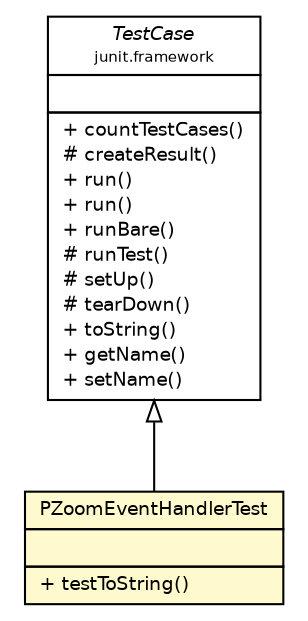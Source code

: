 #!/usr/local/bin/dot
#
# Class diagram 
# Generated by UmlGraph version 4.6 (http://www.spinellis.gr/sw/umlgraph)
#

digraph G {
	edge [fontname="Helvetica",fontsize=10,labelfontname="Helvetica",labelfontsize=10];
	node [fontname="Helvetica",fontsize=10,shape=plaintext];
	// edu.umd.cs.piccolo.event.PZoomEventHandlerTest
	c113 [label=<<table border="0" cellborder="1" cellspacing="0" cellpadding="2" port="p" bgcolor="lemonChiffon" href="./PZoomEventHandlerTest.html">
		<tr><td><table border="0" cellspacing="0" cellpadding="1">
			<tr><td> PZoomEventHandlerTest </td></tr>
		</table></td></tr>
		<tr><td><table border="0" cellspacing="0" cellpadding="1">
			<tr><td align="left">  </td></tr>
		</table></td></tr>
		<tr><td><table border="0" cellspacing="0" cellpadding="1">
			<tr><td align="left"> + testToString() </td></tr>
		</table></td></tr>
		</table>>, fontname="Helvetica", fontcolor="black", fontsize=9.0];
	//edu.umd.cs.piccolo.event.PZoomEventHandlerTest extends junit.framework.TestCase
	c124:p -> c113:p [dir=back,arrowtail=empty];
	// junit.framework.TestCase
	c124 [label=<<table border="0" cellborder="1" cellspacing="0" cellpadding="2" port="p">
		<tr><td><table border="0" cellspacing="0" cellpadding="1">
			<tr><td><font face="Helvetica-Oblique"> TestCase </font></td></tr>
			<tr><td><font point-size="7.0"> junit.framework </font></td></tr>
		</table></td></tr>
		<tr><td><table border="0" cellspacing="0" cellpadding="1">
			<tr><td align="left">  </td></tr>
		</table></td></tr>
		<tr><td><table border="0" cellspacing="0" cellpadding="1">
			<tr><td align="left"> + countTestCases() </td></tr>
			<tr><td align="left"> # createResult() </td></tr>
			<tr><td align="left"> + run() </td></tr>
			<tr><td align="left"> + run() </td></tr>
			<tr><td align="left"> + runBare() </td></tr>
			<tr><td align="left"> # runTest() </td></tr>
			<tr><td align="left"> # setUp() </td></tr>
			<tr><td align="left"> # tearDown() </td></tr>
			<tr><td align="left"> + toString() </td></tr>
			<tr><td align="left"> + getName() </td></tr>
			<tr><td align="left"> + setName() </td></tr>
		</table></td></tr>
		</table>>, fontname="Helvetica", fontcolor="black", fontsize=9.0];
}

